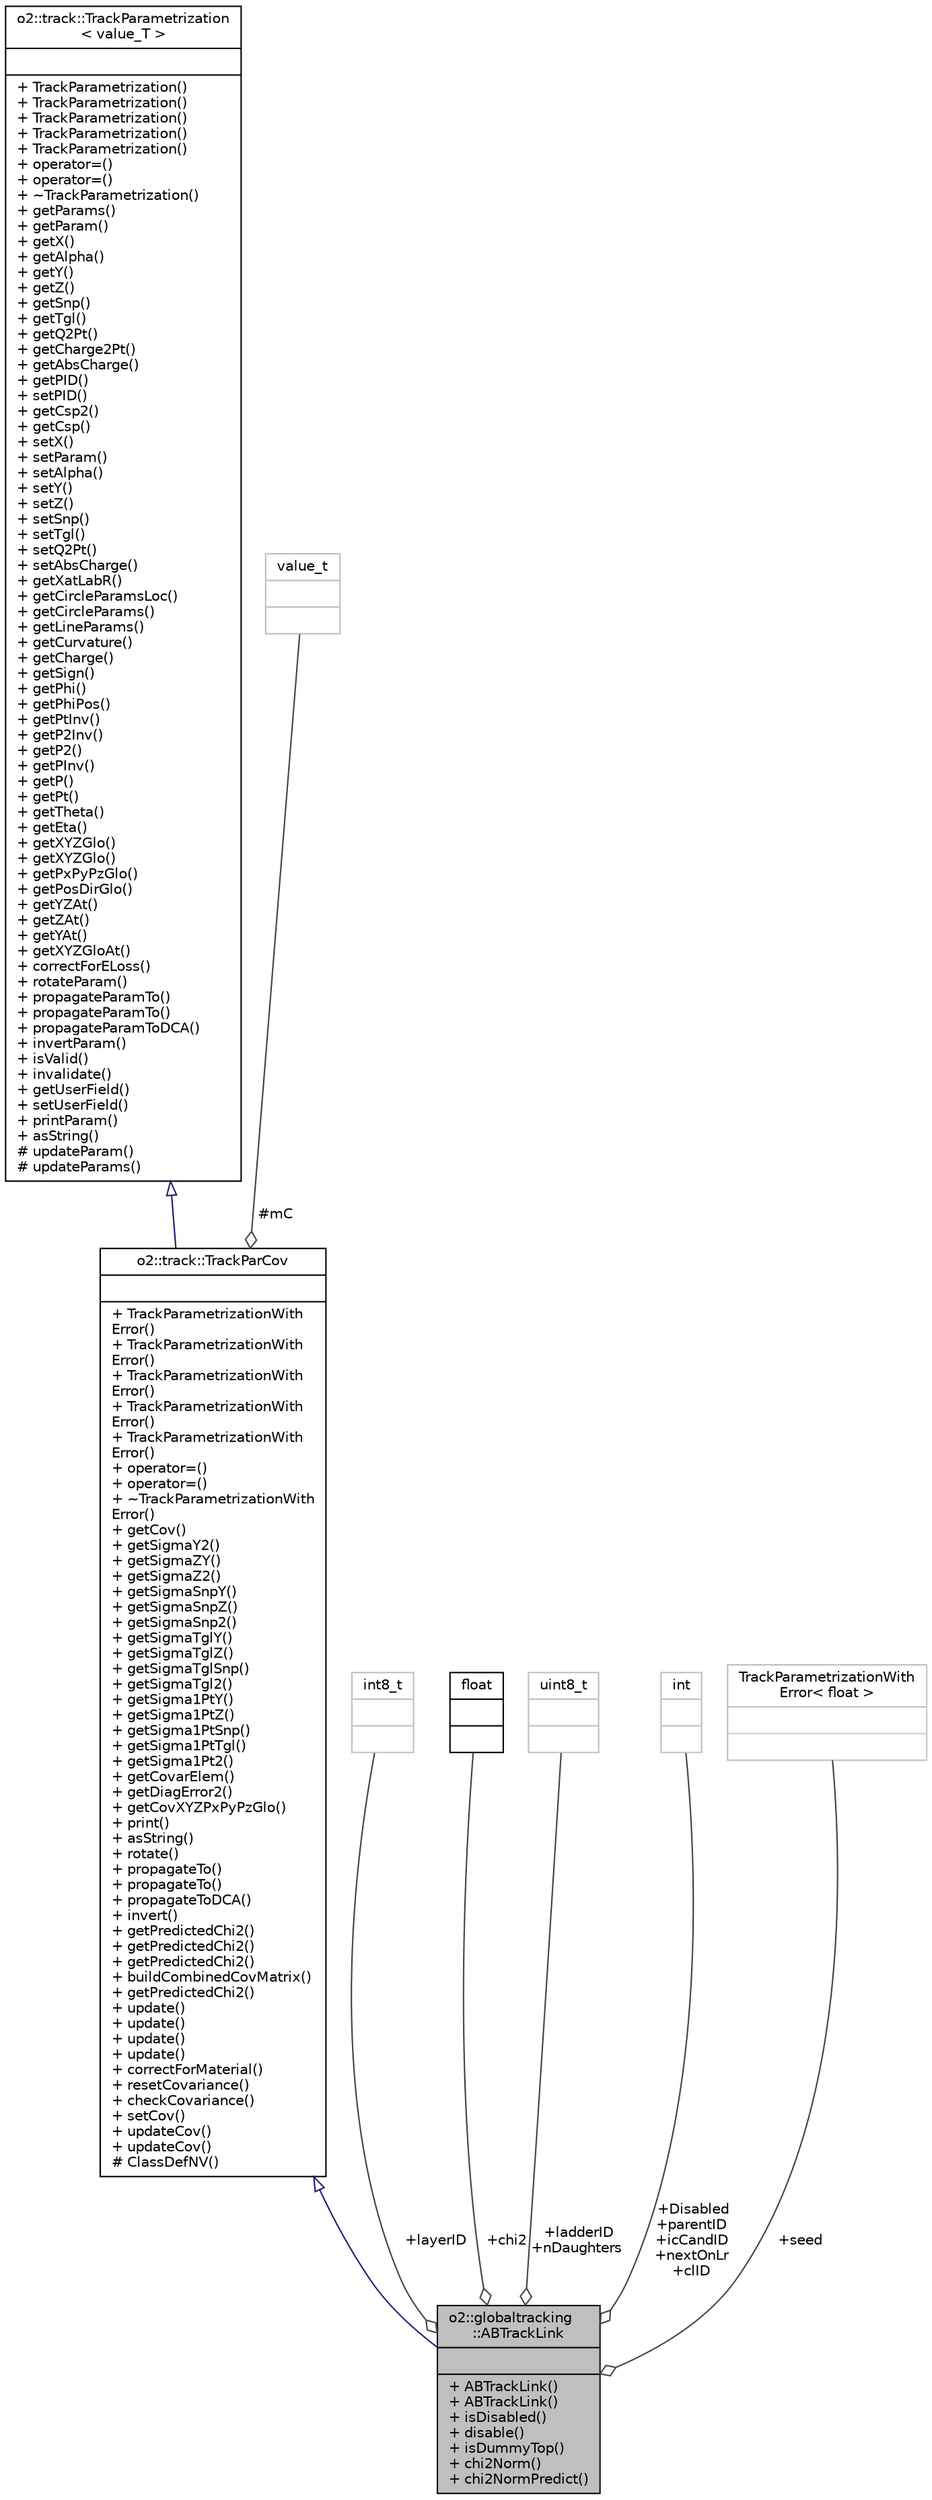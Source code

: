 digraph "o2::globaltracking::ABTrackLink"
{
 // INTERACTIVE_SVG=YES
  bgcolor="transparent";
  edge [fontname="Helvetica",fontsize="10",labelfontname="Helvetica",labelfontsize="10"];
  node [fontname="Helvetica",fontsize="10",shape=record];
  Node3 [label="{o2::globaltracking\l::ABTrackLink\n||+ ABTrackLink()\l+ ABTrackLink()\l+ isDisabled()\l+ disable()\l+ isDummyTop()\l+ chi2Norm()\l+ chi2NormPredict()\l}",height=0.2,width=0.4,color="black", fillcolor="grey75", style="filled", fontcolor="black"];
  Node4 -> Node3 [dir="back",color="midnightblue",fontsize="10",style="solid",arrowtail="onormal",fontname="Helvetica"];
  Node4 [label="{o2::track::TrackParCov\n||+ TrackParametrizationWith\lError()\l+ TrackParametrizationWith\lError()\l+ TrackParametrizationWith\lError()\l+ TrackParametrizationWith\lError()\l+ TrackParametrizationWith\lError()\l+ operator=()\l+ operator=()\l+ ~TrackParametrizationWith\lError()\l+ getCov()\l+ getSigmaY2()\l+ getSigmaZY()\l+ getSigmaZ2()\l+ getSigmaSnpY()\l+ getSigmaSnpZ()\l+ getSigmaSnp2()\l+ getSigmaTglY()\l+ getSigmaTglZ()\l+ getSigmaTglSnp()\l+ getSigmaTgl2()\l+ getSigma1PtY()\l+ getSigma1PtZ()\l+ getSigma1PtSnp()\l+ getSigma1PtTgl()\l+ getSigma1Pt2()\l+ getCovarElem()\l+ getDiagError2()\l+ getCovXYZPxPyPzGlo()\l+ print()\l+ asString()\l+ rotate()\l+ propagateTo()\l+ propagateTo()\l+ propagateToDCA()\l+ invert()\l+ getPredictedChi2()\l+ getPredictedChi2()\l+ getPredictedChi2()\l+ buildCombinedCovMatrix()\l+ getPredictedChi2()\l+ update()\l+ update()\l+ update()\l+ update()\l+ correctForMaterial()\l+ resetCovariance()\l+ checkCovariance()\l+ setCov()\l+ updateCov()\l+ updateCov()\l# ClassDefNV()\l}",height=0.2,width=0.4,color="black",URL="$dc/dbe/classo2_1_1track_1_1TrackParametrizationWithError.html"];
  Node5 -> Node4 [dir="back",color="midnightblue",fontsize="10",style="solid",arrowtail="onormal",fontname="Helvetica"];
  Node5 [label="{o2::track::TrackParametrization\l\< value_T \>\n||+ TrackParametrization()\l+ TrackParametrization()\l+ TrackParametrization()\l+ TrackParametrization()\l+ TrackParametrization()\l+ operator=()\l+ operator=()\l+ ~TrackParametrization()\l+ getParams()\l+ getParam()\l+ getX()\l+ getAlpha()\l+ getY()\l+ getZ()\l+ getSnp()\l+ getTgl()\l+ getQ2Pt()\l+ getCharge2Pt()\l+ getAbsCharge()\l+ getPID()\l+ setPID()\l+ getCsp2()\l+ getCsp()\l+ setX()\l+ setParam()\l+ setAlpha()\l+ setY()\l+ setZ()\l+ setSnp()\l+ setTgl()\l+ setQ2Pt()\l+ setAbsCharge()\l+ getXatLabR()\l+ getCircleParamsLoc()\l+ getCircleParams()\l+ getLineParams()\l+ getCurvature()\l+ getCharge()\l+ getSign()\l+ getPhi()\l+ getPhiPos()\l+ getPtInv()\l+ getP2Inv()\l+ getP2()\l+ getPInv()\l+ getP()\l+ getPt()\l+ getTheta()\l+ getEta()\l+ getXYZGlo()\l+ getXYZGlo()\l+ getPxPyPzGlo()\l+ getPosDirGlo()\l+ getYZAt()\l+ getZAt()\l+ getYAt()\l+ getXYZGloAt()\l+ correctForELoss()\l+ rotateParam()\l+ propagateParamTo()\l+ propagateParamTo()\l+ propagateParamToDCA()\l+ invertParam()\l+ isValid()\l+ invalidate()\l+ getUserField()\l+ setUserField()\l+ printParam()\l+ asString()\l# updateParam()\l# updateParams()\l}",height=0.2,width=0.4,color="black",URL="$d0/dc6/classo2_1_1track_1_1TrackParametrization.html"];
  Node6 -> Node4 [color="grey25",fontsize="10",style="solid",label=" #mC" ,arrowhead="odiamond",fontname="Helvetica"];
  Node6 [label="{value_t\n||}",height=0.2,width=0.4,color="grey75"];
  Node7 -> Node3 [color="grey25",fontsize="10",style="solid",label=" +layerID" ,arrowhead="odiamond",fontname="Helvetica"];
  Node7 [label="{int8_t\n||}",height=0.2,width=0.4,color="grey75"];
  Node8 -> Node3 [color="grey25",fontsize="10",style="solid",label=" +chi2" ,arrowhead="odiamond",fontname="Helvetica"];
  Node8 [label="{float\n||}",height=0.2,width=0.4,color="black",URL="$d4/dc3/classfloat.html"];
  Node9 -> Node3 [color="grey25",fontsize="10",style="solid",label=" +ladderID\n+nDaughters" ,arrowhead="odiamond",fontname="Helvetica"];
  Node9 [label="{uint8_t\n||}",height=0.2,width=0.4,color="grey75"];
  Node10 -> Node3 [color="grey25",fontsize="10",style="solid",label=" +Disabled\n+parentID\n+icCandID\n+nextOnLr\n+clID" ,arrowhead="odiamond",fontname="Helvetica"];
  Node10 [label="{int\n||}",height=0.2,width=0.4,color="grey75"];
  Node11 -> Node3 [color="grey25",fontsize="10",style="solid",label=" +seed" ,arrowhead="odiamond",fontname="Helvetica"];
  Node11 [label="{TrackParametrizationWith\lError\< float \>\n||}",height=0.2,width=0.4,color="grey75"];
}
